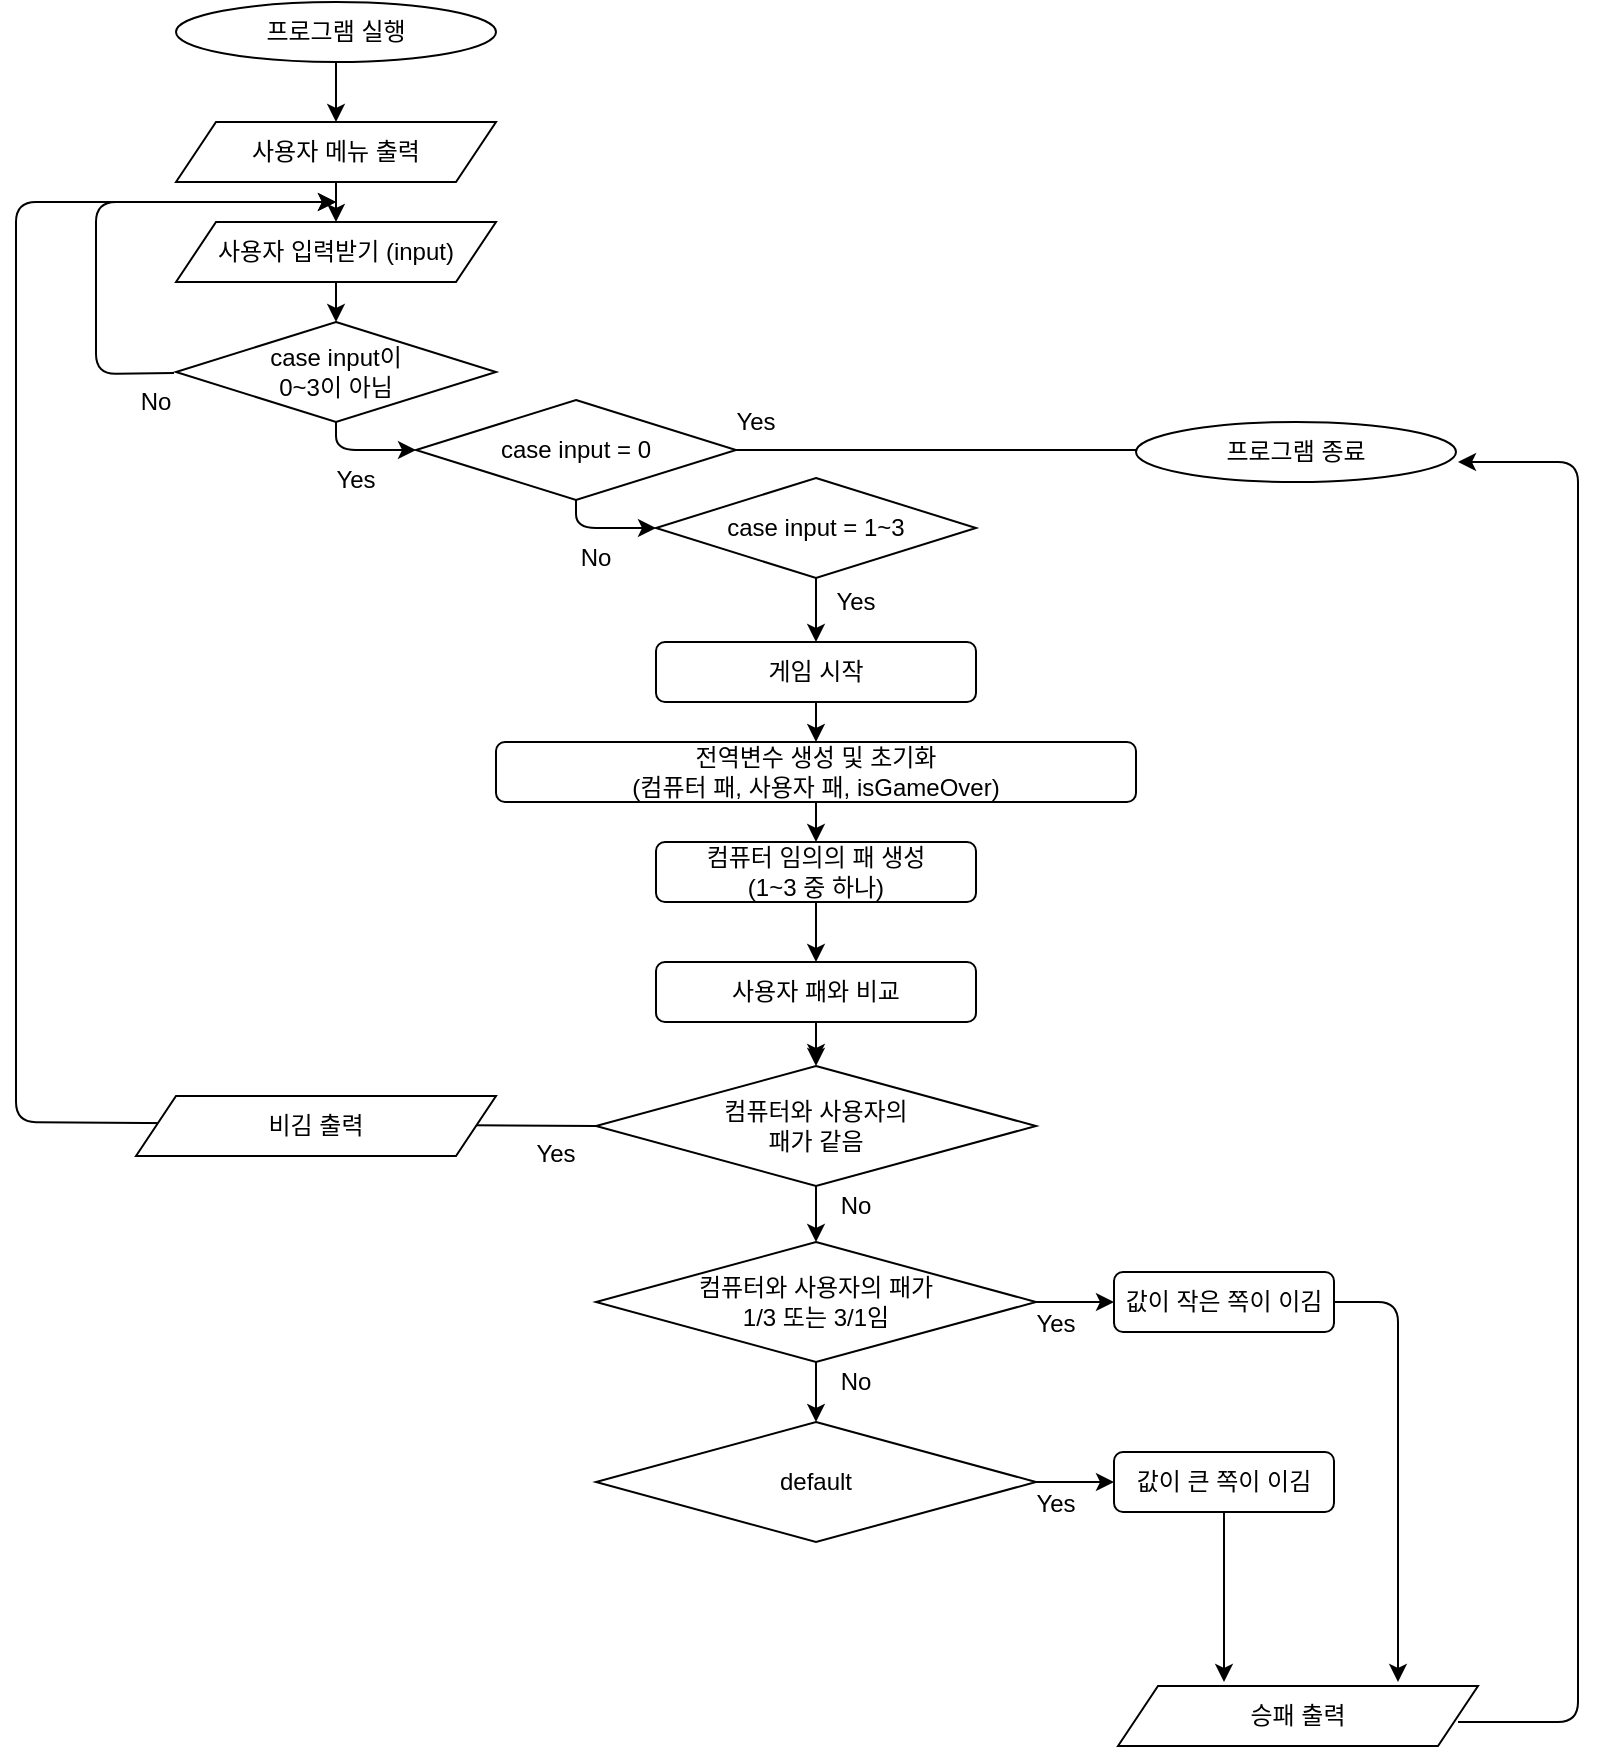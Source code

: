 <mxfile version="15.4.2" type="github">
  <diagram id="C5RBs43oDa-KdzZeNtuy" name="Page-1">
    <mxGraphModel dx="746" dy="1099" grid="1" gridSize="10" guides="1" tooltips="1" connect="1" arrows="1" fold="1" page="1" pageScale="1" pageWidth="827" pageHeight="1169" math="0" shadow="0">
      <root>
        <mxCell id="WIyWlLk6GJQsqaUBKTNV-0" />
        <mxCell id="WIyWlLk6GJQsqaUBKTNV-1" parent="WIyWlLk6GJQsqaUBKTNV-0" />
        <mxCell id="wrmkeq0CH1wcc1o3O_WX-75" value="" style="edgeStyle=orthogonalEdgeStyle;rounded=0;orthogonalLoop=1;jettySize=auto;html=1;" parent="WIyWlLk6GJQsqaUBKTNV-1" source="wrmkeq0CH1wcc1o3O_WX-0" target="wrmkeq0CH1wcc1o3O_WX-74" edge="1">
          <mxGeometry relative="1" as="geometry" />
        </mxCell>
        <mxCell id="wrmkeq0CH1wcc1o3O_WX-0" value="프로그램 실행" style="ellipse;whiteSpace=wrap;html=1;" parent="WIyWlLk6GJQsqaUBKTNV-1" vertex="1">
          <mxGeometry x="89" y="20" width="160" height="30" as="geometry" />
        </mxCell>
        <mxCell id="wrmkeq0CH1wcc1o3O_WX-26" value="" style="edgeStyle=orthogonalEdgeStyle;rounded=0;orthogonalLoop=1;jettySize=auto;html=1;entryX=0.5;entryY=0;entryDx=0;entryDy=0;" parent="WIyWlLk6GJQsqaUBKTNV-1" edge="1">
          <mxGeometry relative="1" as="geometry">
            <mxPoint x="169" y="110" as="sourcePoint" />
            <mxPoint x="169" y="130" as="targetPoint" />
          </mxGeometry>
        </mxCell>
        <mxCell id="wrmkeq0CH1wcc1o3O_WX-3" value="&lt;font style=&quot;font-size: 12px&quot;&gt;case input이 &lt;br&gt;0~3이 아님&lt;br&gt;&lt;/font&gt;" style="rhombus;whiteSpace=wrap;html=1;" parent="WIyWlLk6GJQsqaUBKTNV-1" vertex="1">
          <mxGeometry x="89" y="180" width="160" height="50" as="geometry" />
        </mxCell>
        <mxCell id="wrmkeq0CH1wcc1o3O_WX-5" value="" style="endArrow=classic;html=1;" parent="WIyWlLk6GJQsqaUBKTNV-1" edge="1">
          <mxGeometry width="50" height="50" relative="1" as="geometry">
            <mxPoint x="88" y="205.5" as="sourcePoint" />
            <mxPoint x="169" y="120" as="targetPoint" />
            <Array as="points">
              <mxPoint x="49" y="206" />
              <mxPoint x="49" y="120" />
            </Array>
          </mxGeometry>
        </mxCell>
        <mxCell id="wrmkeq0CH1wcc1o3O_WX-12" value="" style="endArrow=classic;html=1;exitX=0.5;exitY=1;exitDx=0;exitDy=0;entryX=0;entryY=0.5;entryDx=0;entryDy=0;" parent="WIyWlLk6GJQsqaUBKTNV-1" source="wrmkeq0CH1wcc1o3O_WX-3" target="wrmkeq0CH1wcc1o3O_WX-44" edge="1">
          <mxGeometry width="50" height="50" relative="1" as="geometry">
            <mxPoint x="449" y="160" as="sourcePoint" />
            <mxPoint x="449" y="187" as="targetPoint" />
            <Array as="points">
              <mxPoint x="169" y="244" />
            </Array>
          </mxGeometry>
        </mxCell>
        <mxCell id="wrmkeq0CH1wcc1o3O_WX-13" value="" style="endArrow=classic;html=1;" parent="WIyWlLk6GJQsqaUBKTNV-1" edge="1">
          <mxGeometry width="50" height="50" relative="1" as="geometry">
            <mxPoint x="409" y="300" as="sourcePoint" />
            <mxPoint x="409" y="340" as="targetPoint" />
            <Array as="points" />
          </mxGeometry>
        </mxCell>
        <mxCell id="wrmkeq0CH1wcc1o3O_WX-27" value="No" style="text;html=1;strokeColor=none;fillColor=none;align=center;verticalAlign=middle;whiteSpace=wrap;rounded=0;" parent="WIyWlLk6GJQsqaUBKTNV-1" vertex="1">
          <mxGeometry x="59" y="210" width="40" height="20" as="geometry" />
        </mxCell>
        <mxCell id="wrmkeq0CH1wcc1o3O_WX-34" value="Yes" style="text;html=1;strokeColor=none;fillColor=none;align=center;verticalAlign=middle;whiteSpace=wrap;rounded=0;" parent="WIyWlLk6GJQsqaUBKTNV-1" vertex="1">
          <mxGeometry x="159" y="249" width="40" height="20" as="geometry" />
        </mxCell>
        <mxCell id="wrmkeq0CH1wcc1o3O_WX-35" value="Yes" style="text;html=1;strokeColor=none;fillColor=none;align=center;verticalAlign=middle;whiteSpace=wrap;rounded=0;" parent="WIyWlLk6GJQsqaUBKTNV-1" vertex="1">
          <mxGeometry x="359" y="220" width="40" height="20" as="geometry" />
        </mxCell>
        <mxCell id="wrmkeq0CH1wcc1o3O_WX-43" value="" style="edgeStyle=orthogonalEdgeStyle;rounded=0;orthogonalLoop=1;jettySize=auto;html=1;entryX=0.5;entryY=0;entryDx=0;entryDy=0;exitX=0.5;exitY=1;exitDx=0;exitDy=0;" parent="WIyWlLk6GJQsqaUBKTNV-1" target="wrmkeq0CH1wcc1o3O_WX-3" edge="1">
          <mxGeometry relative="1" as="geometry">
            <mxPoint x="169" y="160" as="sourcePoint" />
            <mxPoint x="179" y="140" as="targetPoint" />
          </mxGeometry>
        </mxCell>
        <mxCell id="wrmkeq0CH1wcc1o3O_WX-44" value="case input = 0" style="rhombus;whiteSpace=wrap;html=1;" parent="WIyWlLk6GJQsqaUBKTNV-1" vertex="1">
          <mxGeometry x="209" y="219" width="160" height="50" as="geometry" />
        </mxCell>
        <mxCell id="wrmkeq0CH1wcc1o3O_WX-49" value="No" style="text;html=1;strokeColor=none;fillColor=none;align=center;verticalAlign=middle;whiteSpace=wrap;rounded=0;" parent="WIyWlLk6GJQsqaUBKTNV-1" vertex="1">
          <mxGeometry x="279" y="288" width="40" height="20" as="geometry" />
        </mxCell>
        <mxCell id="wrmkeq0CH1wcc1o3O_WX-50" value="" style="endArrow=classic;html=1;exitX=1;exitY=0.5;exitDx=0;exitDy=0;" parent="WIyWlLk6GJQsqaUBKTNV-1" edge="1">
          <mxGeometry width="50" height="50" relative="1" as="geometry">
            <mxPoint x="369" y="244" as="sourcePoint" />
            <mxPoint x="599" y="244" as="targetPoint" />
            <Array as="points">
              <mxPoint x="409" y="244" />
            </Array>
          </mxGeometry>
        </mxCell>
        <mxCell id="wrmkeq0CH1wcc1o3O_WX-51" value="case input = 1~3" style="rhombus;whiteSpace=wrap;html=1;" parent="WIyWlLk6GJQsqaUBKTNV-1" vertex="1">
          <mxGeometry x="329" y="258" width="160" height="50" as="geometry" />
        </mxCell>
        <mxCell id="wrmkeq0CH1wcc1o3O_WX-52" value="" style="endArrow=classic;html=1;entryX=0;entryY=0.5;entryDx=0;entryDy=0;exitX=0.5;exitY=1;exitDx=0;exitDy=0;" parent="WIyWlLk6GJQsqaUBKTNV-1" source="wrmkeq0CH1wcc1o3O_WX-44" target="wrmkeq0CH1wcc1o3O_WX-51" edge="1">
          <mxGeometry width="50" height="50" relative="1" as="geometry">
            <mxPoint x="199" y="260" as="sourcePoint" />
            <mxPoint x="219" y="254" as="targetPoint" />
            <Array as="points">
              <mxPoint x="289" y="283" />
            </Array>
          </mxGeometry>
        </mxCell>
        <mxCell id="wrmkeq0CH1wcc1o3O_WX-53" value="프로그램 종료" style="ellipse;whiteSpace=wrap;html=1;" parent="WIyWlLk6GJQsqaUBKTNV-1" vertex="1">
          <mxGeometry x="569" y="230" width="160" height="30" as="geometry" />
        </mxCell>
        <mxCell id="wrmkeq0CH1wcc1o3O_WX-54" value="Yes" style="text;html=1;strokeColor=none;fillColor=none;align=center;verticalAlign=middle;whiteSpace=wrap;rounded=0;" parent="WIyWlLk6GJQsqaUBKTNV-1" vertex="1">
          <mxGeometry x="409" y="310" width="40" height="20" as="geometry" />
        </mxCell>
        <mxCell id="wrmkeq0CH1wcc1o3O_WX-55" value="게임 시작" style="rounded=1;whiteSpace=wrap;html=1;" parent="WIyWlLk6GJQsqaUBKTNV-1" vertex="1">
          <mxGeometry x="329" y="340" width="160" height="30" as="geometry" />
        </mxCell>
        <mxCell id="9fOu5umkdslqVChfXTIq-0" value="" style="edgeStyle=orthogonalEdgeStyle;rounded=0;orthogonalLoop=1;jettySize=auto;html=1;" edge="1" parent="WIyWlLk6GJQsqaUBKTNV-1" source="wrmkeq0CH1wcc1o3O_WX-56" target="wrmkeq0CH1wcc1o3O_WX-96">
          <mxGeometry relative="1" as="geometry" />
        </mxCell>
        <mxCell id="wrmkeq0CH1wcc1o3O_WX-56" value="사용자 패와 비교" style="rounded=1;whiteSpace=wrap;html=1;" parent="WIyWlLk6GJQsqaUBKTNV-1" vertex="1">
          <mxGeometry x="329" y="500" width="160" height="30" as="geometry" />
        </mxCell>
        <mxCell id="wrmkeq0CH1wcc1o3O_WX-60" value="" style="endArrow=classic;html=1;exitX=0;exitY=0.5;exitDx=0;exitDy=0;" parent="WIyWlLk6GJQsqaUBKTNV-1" source="wrmkeq0CH1wcc1o3O_WX-96" edge="1">
          <mxGeometry width="50" height="50" relative="1" as="geometry">
            <mxPoint x="409" y="613" as="sourcePoint" />
            <mxPoint x="169" y="120" as="targetPoint" />
            <Array as="points">
              <mxPoint x="9" y="580" />
              <mxPoint x="9" y="520" />
              <mxPoint x="9" y="120" />
            </Array>
          </mxGeometry>
        </mxCell>
        <mxCell id="wrmkeq0CH1wcc1o3O_WX-63" value="Yes" style="text;html=1;strokeColor=none;fillColor=none;align=center;verticalAlign=middle;whiteSpace=wrap;rounded=0;" parent="WIyWlLk6GJQsqaUBKTNV-1" vertex="1">
          <mxGeometry x="259" y="585" width="40" height="21" as="geometry" />
        </mxCell>
        <mxCell id="wrmkeq0CH1wcc1o3O_WX-65" value="전역변수 생성 및 초기화&lt;br&gt;(컴퓨터 패, 사용자 패, isGameOver)" style="rounded=1;whiteSpace=wrap;html=1;" parent="WIyWlLk6GJQsqaUBKTNV-1" vertex="1">
          <mxGeometry x="249" y="390" width="320" height="30" as="geometry" />
        </mxCell>
        <mxCell id="wrmkeq0CH1wcc1o3O_WX-66" value="컴퓨터 임의의 패 생성 &lt;br&gt;(1~3 중 하나)" style="rounded=1;whiteSpace=wrap;html=1;" parent="WIyWlLk6GJQsqaUBKTNV-1" vertex="1">
          <mxGeometry x="329" y="440" width="160" height="30" as="geometry" />
        </mxCell>
        <mxCell id="wrmkeq0CH1wcc1o3O_WX-74" value="사용자 메뉴 출력" style="shape=parallelogram;perimeter=parallelogramPerimeter;whiteSpace=wrap;html=1;fixedSize=1;" parent="WIyWlLk6GJQsqaUBKTNV-1" vertex="1">
          <mxGeometry x="89" y="80" width="160" height="30" as="geometry" />
        </mxCell>
        <mxCell id="wrmkeq0CH1wcc1o3O_WX-92" value="" style="endArrow=classic;html=1;" parent="WIyWlLk6GJQsqaUBKTNV-1" edge="1">
          <mxGeometry width="50" height="50" relative="1" as="geometry">
            <mxPoint x="730" y="880" as="sourcePoint" />
            <mxPoint x="730" y="250" as="targetPoint" />
            <Array as="points">
              <mxPoint x="790" y="880" />
              <mxPoint x="790" y="250" />
            </Array>
          </mxGeometry>
        </mxCell>
        <mxCell id="wrmkeq0CH1wcc1o3O_WX-94" value="" style="endArrow=classic;html=1;exitX=1;exitY=0.5;exitDx=0;exitDy=0;" parent="WIyWlLk6GJQsqaUBKTNV-1" source="9fOu5umkdslqVChfXTIq-4" edge="1">
          <mxGeometry width="50" height="50" relative="1" as="geometry">
            <mxPoint x="732.0" y="1040" as="sourcePoint" />
            <mxPoint x="700" y="860" as="targetPoint" />
            <Array as="points">
              <mxPoint x="700" y="670" />
            </Array>
          </mxGeometry>
        </mxCell>
        <mxCell id="9fOu5umkdslqVChfXTIq-2" value="" style="edgeStyle=orthogonalEdgeStyle;rounded=0;orthogonalLoop=1;jettySize=auto;html=1;" edge="1" parent="WIyWlLk6GJQsqaUBKTNV-1" source="wrmkeq0CH1wcc1o3O_WX-96" target="9fOu5umkdslqVChfXTIq-1">
          <mxGeometry relative="1" as="geometry" />
        </mxCell>
        <mxCell id="wrmkeq0CH1wcc1o3O_WX-96" value="컴퓨터와 사용자의&lt;br&gt;패가 같음" style="rhombus;whiteSpace=wrap;html=1;" parent="WIyWlLk6GJQsqaUBKTNV-1" vertex="1">
          <mxGeometry x="299" y="552" width="220" height="60" as="geometry" />
        </mxCell>
        <mxCell id="wrmkeq0CH1wcc1o3O_WX-98" value="" style="endArrow=classic;html=1;exitX=0.5;exitY=1;exitDx=0;exitDy=0;entryX=0.5;entryY=0;entryDx=0;entryDy=0;" parent="WIyWlLk6GJQsqaUBKTNV-1" source="wrmkeq0CH1wcc1o3O_WX-55" target="wrmkeq0CH1wcc1o3O_WX-65" edge="1">
          <mxGeometry width="50" height="50" relative="1" as="geometry">
            <mxPoint x="419" y="320" as="sourcePoint" />
            <mxPoint x="419" y="350" as="targetPoint" />
            <Array as="points" />
          </mxGeometry>
        </mxCell>
        <mxCell id="wrmkeq0CH1wcc1o3O_WX-99" value="" style="endArrow=classic;html=1;exitX=0.5;exitY=1;exitDx=0;exitDy=0;entryX=0.5;entryY=0;entryDx=0;entryDy=0;" parent="WIyWlLk6GJQsqaUBKTNV-1" target="wrmkeq0CH1wcc1o3O_WX-66" edge="1">
          <mxGeometry width="50" height="50" relative="1" as="geometry">
            <mxPoint x="409" y="420" as="sourcePoint" />
            <mxPoint x="419" y="400" as="targetPoint" />
            <Array as="points" />
          </mxGeometry>
        </mxCell>
        <mxCell id="wrmkeq0CH1wcc1o3O_WX-101" value="" style="endArrow=classic;html=1;exitX=0.5;exitY=1;exitDx=0;exitDy=0;entryX=0.5;entryY=0;entryDx=0;entryDy=0;" parent="WIyWlLk6GJQsqaUBKTNV-1" source="wrmkeq0CH1wcc1o3O_WX-66" target="wrmkeq0CH1wcc1o3O_WX-56" edge="1">
          <mxGeometry width="50" height="50" relative="1" as="geometry">
            <mxPoint x="419" y="310" as="sourcePoint" />
            <mxPoint x="419" y="350" as="targetPoint" />
            <Array as="points" />
          </mxGeometry>
        </mxCell>
        <mxCell id="wrmkeq0CH1wcc1o3O_WX-102" value="" style="endArrow=classic;html=1;entryX=0.5;entryY=0;entryDx=0;entryDy=0;" parent="WIyWlLk6GJQsqaUBKTNV-1" edge="1">
          <mxGeometry width="50" height="50" relative="1" as="geometry">
            <mxPoint x="409" y="530" as="sourcePoint" />
            <mxPoint x="409" y="550" as="targetPoint" />
            <Array as="points" />
          </mxGeometry>
        </mxCell>
        <mxCell id="9fOu5umkdslqVChfXTIq-5" value="" style="edgeStyle=orthogonalEdgeStyle;rounded=0;orthogonalLoop=1;jettySize=auto;html=1;" edge="1" parent="WIyWlLk6GJQsqaUBKTNV-1" source="9fOu5umkdslqVChfXTIq-1" target="9fOu5umkdslqVChfXTIq-4">
          <mxGeometry relative="1" as="geometry" />
        </mxCell>
        <mxCell id="9fOu5umkdslqVChfXTIq-7" value="" style="edgeStyle=orthogonalEdgeStyle;rounded=0;orthogonalLoop=1;jettySize=auto;html=1;" edge="1" parent="WIyWlLk6GJQsqaUBKTNV-1" source="9fOu5umkdslqVChfXTIq-1" target="9fOu5umkdslqVChfXTIq-6">
          <mxGeometry relative="1" as="geometry" />
        </mxCell>
        <mxCell id="9fOu5umkdslqVChfXTIq-1" value="컴퓨터와 사용자의 패가 &lt;br&gt;1/3 또는 3/1임" style="rhombus;whiteSpace=wrap;html=1;" vertex="1" parent="WIyWlLk6GJQsqaUBKTNV-1">
          <mxGeometry x="299" y="640" width="220" height="60" as="geometry" />
        </mxCell>
        <mxCell id="9fOu5umkdslqVChfXTIq-3" value="No" style="text;html=1;strokeColor=none;fillColor=none;align=center;verticalAlign=middle;whiteSpace=wrap;rounded=0;" vertex="1" parent="WIyWlLk6GJQsqaUBKTNV-1">
          <mxGeometry x="409" y="612" width="40" height="20" as="geometry" />
        </mxCell>
        <mxCell id="9fOu5umkdslqVChfXTIq-4" value="값이 작은 쪽이 이김" style="rounded=1;whiteSpace=wrap;html=1;" vertex="1" parent="WIyWlLk6GJQsqaUBKTNV-1">
          <mxGeometry x="558" y="655" width="110" height="30" as="geometry" />
        </mxCell>
        <mxCell id="9fOu5umkdslqVChfXTIq-9" value="" style="edgeStyle=orthogonalEdgeStyle;rounded=0;orthogonalLoop=1;jettySize=auto;html=1;" edge="1" parent="WIyWlLk6GJQsqaUBKTNV-1" source="9fOu5umkdslqVChfXTIq-6" target="9fOu5umkdslqVChfXTIq-8">
          <mxGeometry relative="1" as="geometry" />
        </mxCell>
        <mxCell id="9fOu5umkdslqVChfXTIq-6" value="default" style="rhombus;whiteSpace=wrap;html=1;" vertex="1" parent="WIyWlLk6GJQsqaUBKTNV-1">
          <mxGeometry x="299" y="730" width="220" height="60" as="geometry" />
        </mxCell>
        <mxCell id="9fOu5umkdslqVChfXTIq-8" value="값이 큰 쪽이 이김" style="rounded=1;whiteSpace=wrap;html=1;" vertex="1" parent="WIyWlLk6GJQsqaUBKTNV-1">
          <mxGeometry x="558" y="745" width="110" height="30" as="geometry" />
        </mxCell>
        <mxCell id="9fOu5umkdslqVChfXTIq-10" value="사용자 입력받기 (input)" style="shape=parallelogram;perimeter=parallelogramPerimeter;whiteSpace=wrap;html=1;fixedSize=1;" vertex="1" parent="WIyWlLk6GJQsqaUBKTNV-1">
          <mxGeometry x="89" y="130" width="160" height="30" as="geometry" />
        </mxCell>
        <mxCell id="9fOu5umkdslqVChfXTIq-11" value="승패 출력" style="shape=parallelogram;perimeter=parallelogramPerimeter;whiteSpace=wrap;html=1;fixedSize=1;" vertex="1" parent="WIyWlLk6GJQsqaUBKTNV-1">
          <mxGeometry x="560" y="862" width="180" height="30" as="geometry" />
        </mxCell>
        <mxCell id="9fOu5umkdslqVChfXTIq-12" value="Yes" style="text;html=1;strokeColor=none;fillColor=none;align=center;verticalAlign=middle;whiteSpace=wrap;rounded=0;" vertex="1" parent="WIyWlLk6GJQsqaUBKTNV-1">
          <mxGeometry x="509" y="670" width="40" height="21" as="geometry" />
        </mxCell>
        <mxCell id="9fOu5umkdslqVChfXTIq-13" value="Yes" style="text;html=1;strokeColor=none;fillColor=none;align=center;verticalAlign=middle;whiteSpace=wrap;rounded=0;" vertex="1" parent="WIyWlLk6GJQsqaUBKTNV-1">
          <mxGeometry x="509" y="760" width="40" height="21" as="geometry" />
        </mxCell>
        <mxCell id="9fOu5umkdslqVChfXTIq-14" value="No" style="text;html=1;strokeColor=none;fillColor=none;align=center;verticalAlign=middle;whiteSpace=wrap;rounded=0;" vertex="1" parent="WIyWlLk6GJQsqaUBKTNV-1">
          <mxGeometry x="409" y="700" width="40" height="20" as="geometry" />
        </mxCell>
        <mxCell id="9fOu5umkdslqVChfXTIq-16" value="" style="endArrow=classic;html=1;exitX=0.5;exitY=1;exitDx=0;exitDy=0;" edge="1" parent="WIyWlLk6GJQsqaUBKTNV-1" source="9fOu5umkdslqVChfXTIq-8">
          <mxGeometry width="50" height="50" relative="1" as="geometry">
            <mxPoint x="678" y="680.0" as="sourcePoint" />
            <mxPoint x="613" y="860" as="targetPoint" />
            <Array as="points">
              <mxPoint x="613" y="830" />
            </Array>
          </mxGeometry>
        </mxCell>
        <mxCell id="9fOu5umkdslqVChfXTIq-17" value="비김 출력" style="shape=parallelogram;perimeter=parallelogramPerimeter;whiteSpace=wrap;html=1;fixedSize=1;" vertex="1" parent="WIyWlLk6GJQsqaUBKTNV-1">
          <mxGeometry x="69" y="567" width="180" height="30" as="geometry" />
        </mxCell>
      </root>
    </mxGraphModel>
  </diagram>
</mxfile>
